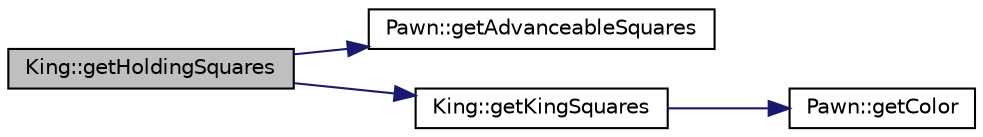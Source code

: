 digraph "King::getHoldingSquares"
{
 // LATEX_PDF_SIZE
  bgcolor="transparent";
  edge [fontname="Helvetica",fontsize="10",labelfontname="Helvetica",labelfontsize="10"];
  node [fontname="Helvetica",fontsize="10",shape=record];
  rankdir="LR";
  Node1 [label="King::getHoldingSquares",height=0.2,width=0.4,color="black", fillcolor="grey75", style="filled", fontcolor="black",tooltip=" "];
  Node1 -> Node2 [color="midnightblue",fontsize="10",style="solid",fontname="Helvetica"];
  Node2 [label="Pawn::getAdvanceableSquares",height=0.2,width=0.4,color="black",URL="$de/dff/classPawn.html#a9f4a8080acbef499c72508682eba9dd6",tooltip=" "];
  Node1 -> Node3 [color="midnightblue",fontsize="10",style="solid",fontname="Helvetica"];
  Node3 [label="King::getKingSquares",height=0.2,width=0.4,color="black",URL="$d1/db5/classKing.html#a59dc08cd9d88fe15998f59e255fd8fd8",tooltip=" "];
  Node3 -> Node4 [color="midnightblue",fontsize="10",style="solid",fontname="Helvetica"];
  Node4 [label="Pawn::getColor",height=0.2,width=0.4,color="black",URL="$de/dff/classPawn.html#a1d20441a964b5c43ec27a0bafcda56dd",tooltip=" "];
}
